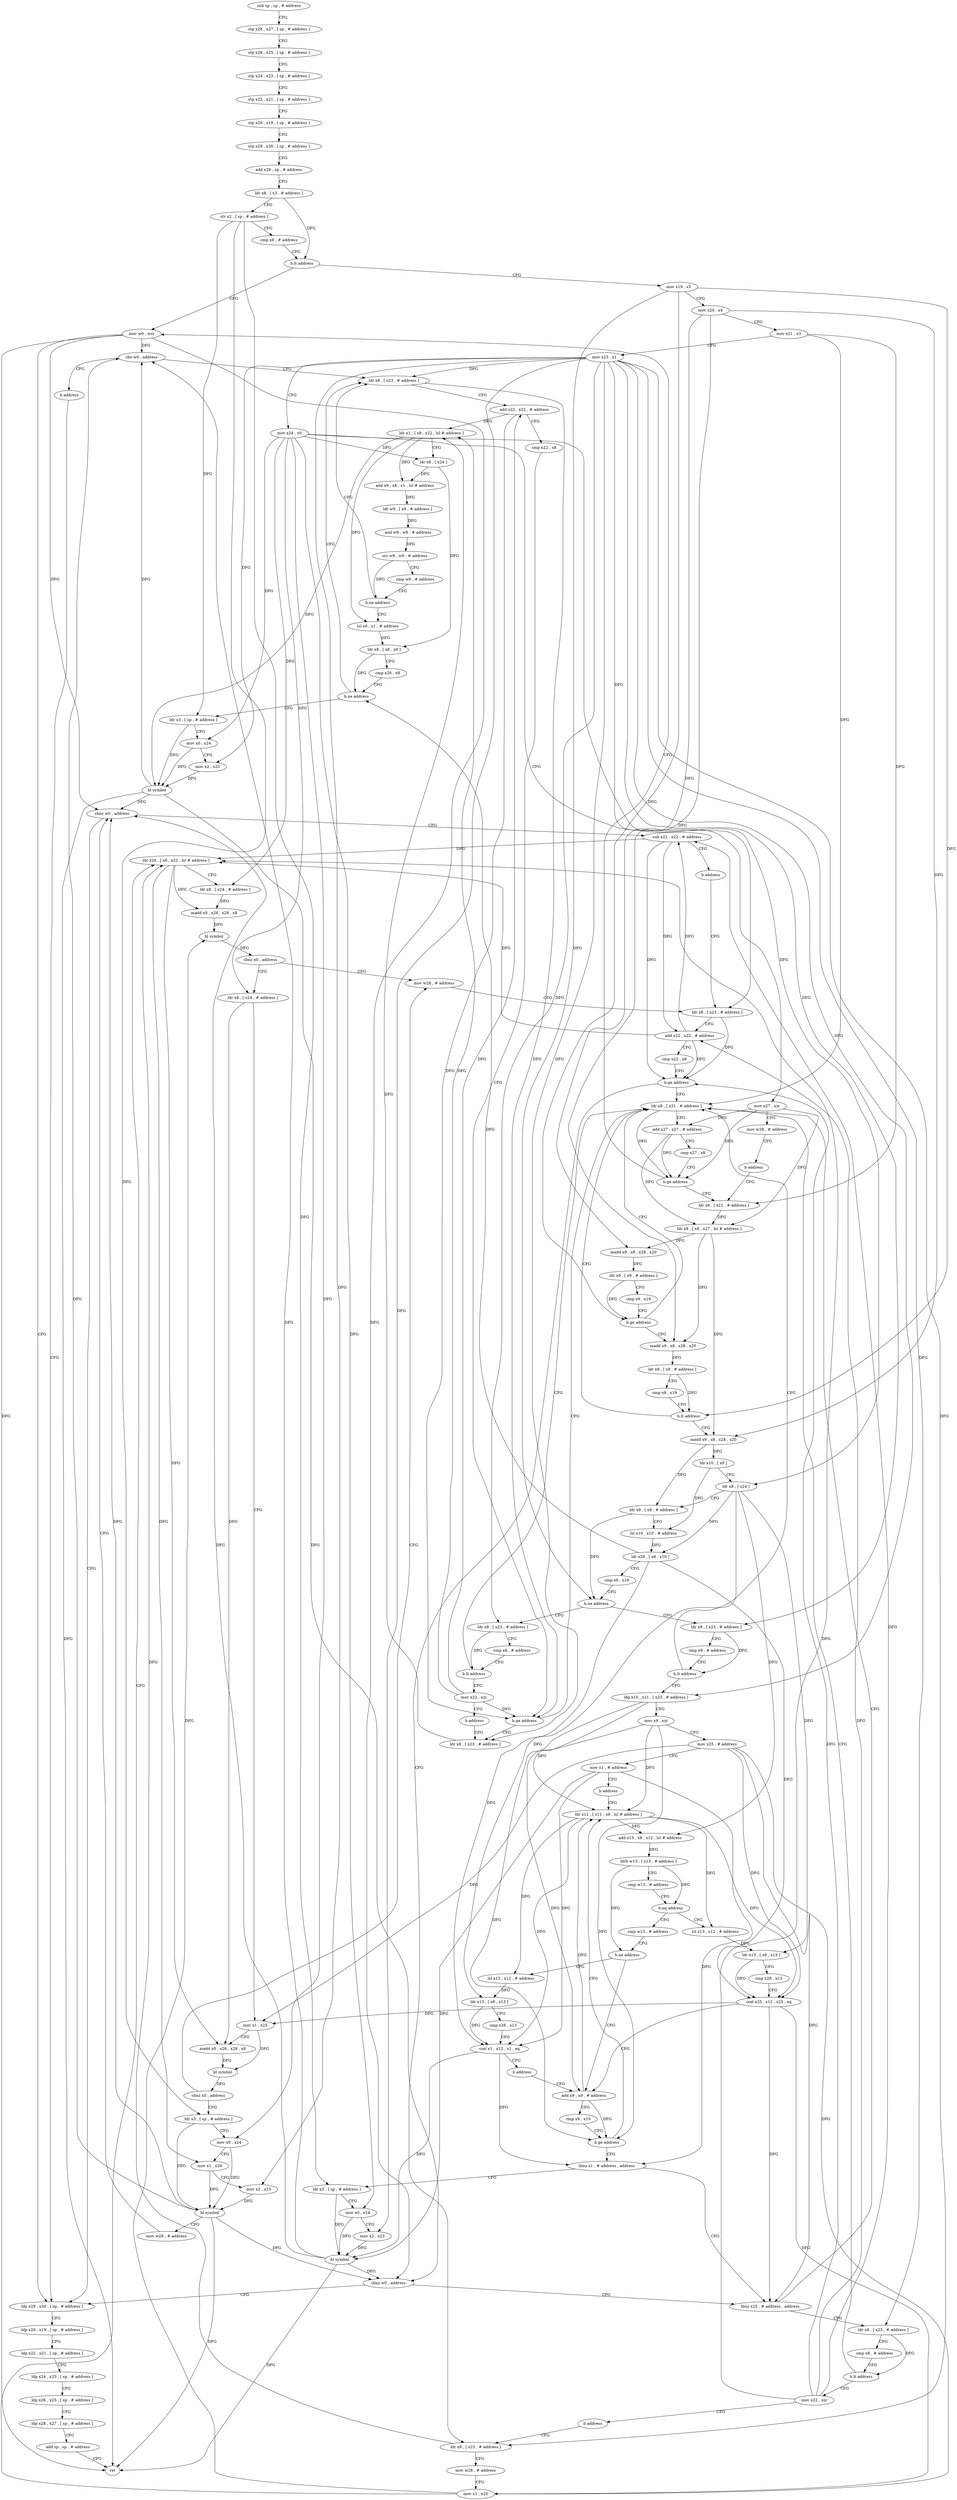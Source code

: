 digraph "func" {
"4278224" [label = "sub sp , sp , # address" ]
"4278228" [label = "stp x28 , x27 , [ sp , # address ]" ]
"4278232" [label = "stp x26 , x25 , [ sp , # address ]" ]
"4278236" [label = "stp x24 , x23 , [ sp , # address ]" ]
"4278240" [label = "stp x22 , x21 , [ sp , # address ]" ]
"4278244" [label = "stp x20 , x19 , [ sp , # address ]" ]
"4278248" [label = "stp x29 , x30 , [ sp , # address ]" ]
"4278252" [label = "add x29 , sp , # address" ]
"4278256" [label = "ldr x8 , [ x3 , # address ]" ]
"4278260" [label = "str x2 , [ sp , # address ]" ]
"4278264" [label = "cmp x8 , # address" ]
"4278268" [label = "b.lt address" ]
"4278768" [label = "mov w0 , wzr" ]
"4278272" [label = "mov x19 , x5" ]
"4278772" [label = "ldp x29 , x30 , [ sp , # address ]" ]
"4278276" [label = "mov x20 , x4" ]
"4278280" [label = "mov x21 , x3" ]
"4278284" [label = "mov x23 , x1" ]
"4278288" [label = "mov x24 , x0" ]
"4278292" [label = "mov x27 , xzr" ]
"4278296" [label = "mov w28 , # address" ]
"4278300" [label = "b address" ]
"4278320" [label = "ldr x8 , [ x21 , # address ]" ]
"4278324" [label = "ldr x8 , [ x8 , x27 , lsl # address ]" ]
"4278328" [label = "madd x9 , x8 , x28 , x20" ]
"4278332" [label = "ldr x9 , [ x9 , # address ]" ]
"4278336" [label = "cmp x9 , x19" ]
"4278340" [label = "b.ge address" ]
"4278304" [label = "ldr x8 , [ x21 , # address ]" ]
"4278344" [label = "madd x9 , x8 , x28 , x20" ]
"4278308" [label = "add x27 , x27 , # address" ]
"4278312" [label = "cmp x27 , x8" ]
"4278316" [label = "b.ge address" ]
"4278348" [label = "ldr x9 , [ x9 , # address ]" ]
"4278352" [label = "cmp x9 , x19" ]
"4278356" [label = "b.lt address" ]
"4278360" [label = "madd x9 , x8 , x28 , x20" ]
"4278364" [label = "ldr x10 , [ x9 ]" ]
"4278368" [label = "ldr x8 , [ x24 ]" ]
"4278372" [label = "ldr x9 , [ x9 , # address ]" ]
"4278376" [label = "lsl x10 , x10 , # address" ]
"4278380" [label = "ldr x26 , [ x8 , x10 ]" ]
"4278384" [label = "cmp x9 , x19" ]
"4278388" [label = "b.ne address" ]
"4278500" [label = "ldr x8 , [ x23 , # address ]" ]
"4278392" [label = "ldr x9 , [ x23 , # address ]" ]
"4278504" [label = "cmp x8 , # address" ]
"4278508" [label = "b.lt address" ]
"4278512" [label = "mov x22 , xzr" ]
"4278396" [label = "cmp x9 , # address" ]
"4278400" [label = "b.lt address" ]
"4278404" [label = "ldp x10 , x11 , [ x23 , # address ]" ]
"4278516" [label = "b address" ]
"4278536" [label = "ldr x8 , [ x23 , # address ]" ]
"4278408" [label = "mov x9 , xzr" ]
"4278412" [label = "mov x25 , # address" ]
"4278416" [label = "mov x1 , # address" ]
"4278420" [label = "b address" ]
"4278452" [label = "ldr x12 , [ x11 , x9 , lsl # address ]" ]
"4278540" [label = "ldr x1 , [ x8 , x22 , lsl # address ]" ]
"4278544" [label = "ldr x8 , [ x24 ]" ]
"4278548" [label = "add x9 , x8 , x1 , lsl # address" ]
"4278552" [label = "ldr w9 , [ x9 , # address ]" ]
"4278556" [label = "and w9 , w9 , # address" ]
"4278560" [label = "orr w9 , w9 , # address" ]
"4278564" [label = "cmp w9 , # address" ]
"4278568" [label = "b.ne address" ]
"4278520" [label = "ldr x8 , [ x23 , # address ]" ]
"4278572" [label = "lsl x9 , x1 , # address" ]
"4278456" [label = "add x13 , x8 , x12 , lsl # address" ]
"4278460" [label = "ldrb w13 , [ x13 , # address ]" ]
"4278464" [label = "cmp w13 , # address" ]
"4278468" [label = "b.eq address" ]
"4278424" [label = "lsl x13 , x12 , # address" ]
"4278472" [label = "cmp w13 , # address" ]
"4278524" [label = "add x22 , x22 , # address" ]
"4278528" [label = "cmp x22 , x8" ]
"4278532" [label = "b.ge address" ]
"4278576" [label = "ldr x8 , [ x8 , x9 ]" ]
"4278580" [label = "cmp x26 , x8" ]
"4278584" [label = "b.ne address" ]
"4278588" [label = "ldr x3 , [ sp , # address ]" ]
"4278428" [label = "ldr x13 , [ x8 , x13 ]" ]
"4278432" [label = "cmp x26 , x13" ]
"4278436" [label = "csel x25 , x12 , x25 , eq" ]
"4278440" [label = "add x9 , x9 , # address" ]
"4278476" [label = "b.ne address" ]
"4278480" [label = "lsl x13 , x12 , # address" ]
"4278592" [label = "mov x0 , x24" ]
"4278596" [label = "mov x2 , x23" ]
"4278600" [label = "bl symbol" ]
"4278604" [label = "cbz w0 , address" ]
"4278608" [label = "b address" ]
"4278612" [label = "tbnz x1 , # address , address" ]
"4278636" [label = "tbnz x25 , # address , address" ]
"4278616" [label = "ldr x3 , [ sp , # address ]" ]
"4278444" [label = "cmp x9 , x10" ]
"4278448" [label = "b.ge address" ]
"4278484" [label = "ldr x13 , [ x8 , x13 ]" ]
"4278488" [label = "cmp x26 , x13" ]
"4278492" [label = "csel x1 , x12 , x1 , eq" ]
"4278496" [label = "b address" ]
"4278640" [label = "ldr x8 , [ x23 , # address ]" ]
"4278620" [label = "mov x0 , x24" ]
"4278624" [label = "mov x2 , x23" ]
"4278628" [label = "bl symbol" ]
"4278632" [label = "cbnz w0 , address" ]
"4278776" [label = "ldp x20 , x19 , [ sp , # address ]" ]
"4278780" [label = "ldp x22 , x21 , [ sp , # address ]" ]
"4278784" [label = "ldp x24 , x23 , [ sp , # address ]" ]
"4278788" [label = "ldp x26 , x25 , [ sp , # address ]" ]
"4278792" [label = "ldp x28 , x27 , [ sp , # address ]" ]
"4278796" [label = "add sp , sp , # address" ]
"4278800" [label = "ret" ]
"4278644" [label = "cmp x8 , # address" ]
"4278648" [label = "b.lt address" ]
"4278652" [label = "mov x22 , xzr" ]
"4278656" [label = "b address" ]
"4278680" [label = "ldr x8 , [ x23 , # address ]" ]
"4278684" [label = "mov w28 , # address" ]
"4278688" [label = "mov x1 , x25" ]
"4278692" [label = "ldr x26 , [ x8 , x22 , lsl # address ]" ]
"4278696" [label = "ldr x8 , [ x24 , # address ]" ]
"4278700" [label = "madd x0 , x26 , x28 , x8" ]
"4278704" [label = "bl symbol" ]
"4278708" [label = "cbnz x0 , address" ]
"4278660" [label = "mov w28 , # address" ]
"4278712" [label = "ldr x8 , [ x24 , # address ]" ]
"4278664" [label = "ldr x8 , [ x23 , # address ]" ]
"4278716" [label = "mov x1 , x25" ]
"4278720" [label = "madd x0 , x26 , x28 , x8" ]
"4278724" [label = "bl symbol" ]
"4278728" [label = "cbnz x0 , address" ]
"4278732" [label = "ldr x3 , [ sp , # address ]" ]
"4278736" [label = "mov x0 , x24" ]
"4278740" [label = "mov x1 , x26" ]
"4278744" [label = "mov x2 , x23" ]
"4278748" [label = "bl symbol" ]
"4278752" [label = "mov w28 , # address" ]
"4278756" [label = "cbnz w0 , address" ]
"4278760" [label = "sub x22 , x22 , # address" ]
"4278764" [label = "b address" ]
"4278668" [label = "add x22 , x22 , # address" ]
"4278672" [label = "cmp x22 , x8" ]
"4278676" [label = "b.ge address" ]
"4278224" -> "4278228" [ label = "CFG" ]
"4278228" -> "4278232" [ label = "CFG" ]
"4278232" -> "4278236" [ label = "CFG" ]
"4278236" -> "4278240" [ label = "CFG" ]
"4278240" -> "4278244" [ label = "CFG" ]
"4278244" -> "4278248" [ label = "CFG" ]
"4278248" -> "4278252" [ label = "CFG" ]
"4278252" -> "4278256" [ label = "CFG" ]
"4278256" -> "4278260" [ label = "CFG" ]
"4278256" -> "4278268" [ label = "DFG" ]
"4278260" -> "4278264" [ label = "CFG" ]
"4278260" -> "4278588" [ label = "DFG" ]
"4278260" -> "4278616" [ label = "DFG" ]
"4278260" -> "4278732" [ label = "DFG" ]
"4278264" -> "4278268" [ label = "CFG" ]
"4278268" -> "4278768" [ label = "CFG" ]
"4278268" -> "4278272" [ label = "CFG" ]
"4278768" -> "4278772" [ label = "CFG" ]
"4278768" -> "4278800" [ label = "DFG" ]
"4278768" -> "4278604" [ label = "DFG" ]
"4278768" -> "4278632" [ label = "DFG" ]
"4278768" -> "4278756" [ label = "DFG" ]
"4278272" -> "4278276" [ label = "CFG" ]
"4278272" -> "4278340" [ label = "DFG" ]
"4278272" -> "4278356" [ label = "DFG" ]
"4278272" -> "4278388" [ label = "DFG" ]
"4278772" -> "4278776" [ label = "CFG" ]
"4278276" -> "4278280" [ label = "CFG" ]
"4278276" -> "4278328" [ label = "DFG" ]
"4278276" -> "4278344" [ label = "DFG" ]
"4278276" -> "4278360" [ label = "DFG" ]
"4278280" -> "4278284" [ label = "CFG" ]
"4278280" -> "4278320" [ label = "DFG" ]
"4278280" -> "4278304" [ label = "DFG" ]
"4278284" -> "4278288" [ label = "CFG" ]
"4278284" -> "4278500" [ label = "DFG" ]
"4278284" -> "4278392" [ label = "DFG" ]
"4278284" -> "4278404" [ label = "DFG" ]
"4278284" -> "4278536" [ label = "DFG" ]
"4278284" -> "4278520" [ label = "DFG" ]
"4278284" -> "4278596" [ label = "DFG" ]
"4278284" -> "4278624" [ label = "DFG" ]
"4278284" -> "4278640" [ label = "DFG" ]
"4278284" -> "4278680" [ label = "DFG" ]
"4278284" -> "4278664" [ label = "DFG" ]
"4278284" -> "4278744" [ label = "DFG" ]
"4278288" -> "4278292" [ label = "CFG" ]
"4278288" -> "4278368" [ label = "DFG" ]
"4278288" -> "4278544" [ label = "DFG" ]
"4278288" -> "4278592" [ label = "DFG" ]
"4278288" -> "4278620" [ label = "DFG" ]
"4278288" -> "4278696" [ label = "DFG" ]
"4278288" -> "4278712" [ label = "DFG" ]
"4278288" -> "4278736" [ label = "DFG" ]
"4278292" -> "4278296" [ label = "CFG" ]
"4278292" -> "4278324" [ label = "DFG" ]
"4278292" -> "4278308" [ label = "DFG" ]
"4278292" -> "4278316" [ label = "DFG" ]
"4278296" -> "4278300" [ label = "CFG" ]
"4278300" -> "4278320" [ label = "CFG" ]
"4278320" -> "4278324" [ label = "DFG" ]
"4278324" -> "4278328" [ label = "DFG" ]
"4278324" -> "4278344" [ label = "DFG" ]
"4278324" -> "4278360" [ label = "DFG" ]
"4278328" -> "4278332" [ label = "DFG" ]
"4278332" -> "4278336" [ label = "CFG" ]
"4278332" -> "4278340" [ label = "DFG" ]
"4278336" -> "4278340" [ label = "CFG" ]
"4278340" -> "4278304" [ label = "CFG" ]
"4278340" -> "4278344" [ label = "CFG" ]
"4278304" -> "4278308" [ label = "CFG" ]
"4278304" -> "4278316" [ label = "DFG" ]
"4278344" -> "4278348" [ label = "DFG" ]
"4278308" -> "4278312" [ label = "CFG" ]
"4278308" -> "4278324" [ label = "DFG" ]
"4278308" -> "4278316" [ label = "DFG" ]
"4278312" -> "4278316" [ label = "CFG" ]
"4278316" -> "4278768" [ label = "CFG" ]
"4278316" -> "4278320" [ label = "CFG" ]
"4278348" -> "4278352" [ label = "CFG" ]
"4278348" -> "4278356" [ label = "DFG" ]
"4278352" -> "4278356" [ label = "CFG" ]
"4278356" -> "4278304" [ label = "CFG" ]
"4278356" -> "4278360" [ label = "CFG" ]
"4278360" -> "4278364" [ label = "DFG" ]
"4278360" -> "4278372" [ label = "DFG" ]
"4278364" -> "4278368" [ label = "CFG" ]
"4278364" -> "4278376" [ label = "DFG" ]
"4278368" -> "4278372" [ label = "CFG" ]
"4278368" -> "4278380" [ label = "DFG" ]
"4278368" -> "4278456" [ label = "DFG" ]
"4278368" -> "4278428" [ label = "DFG" ]
"4278368" -> "4278484" [ label = "DFG" ]
"4278372" -> "4278376" [ label = "CFG" ]
"4278372" -> "4278388" [ label = "DFG" ]
"4278376" -> "4278380" [ label = "DFG" ]
"4278380" -> "4278384" [ label = "CFG" ]
"4278380" -> "4278584" [ label = "DFG" ]
"4278380" -> "4278436" [ label = "DFG" ]
"4278380" -> "4278492" [ label = "DFG" ]
"4278384" -> "4278388" [ label = "CFG" ]
"4278388" -> "4278500" [ label = "CFG" ]
"4278388" -> "4278392" [ label = "CFG" ]
"4278500" -> "4278504" [ label = "CFG" ]
"4278500" -> "4278508" [ label = "DFG" ]
"4278392" -> "4278396" [ label = "CFG" ]
"4278392" -> "4278400" [ label = "DFG" ]
"4278504" -> "4278508" [ label = "CFG" ]
"4278508" -> "4278304" [ label = "CFG" ]
"4278508" -> "4278512" [ label = "CFG" ]
"4278512" -> "4278516" [ label = "CFG" ]
"4278512" -> "4278540" [ label = "DFG" ]
"4278512" -> "4278524" [ label = "DFG" ]
"4278512" -> "4278532" [ label = "DFG" ]
"4278396" -> "4278400" [ label = "CFG" ]
"4278400" -> "4278304" [ label = "CFG" ]
"4278400" -> "4278404" [ label = "CFG" ]
"4278404" -> "4278408" [ label = "CFG" ]
"4278404" -> "4278448" [ label = "DFG" ]
"4278404" -> "4278452" [ label = "DFG" ]
"4278516" -> "4278536" [ label = "CFG" ]
"4278536" -> "4278540" [ label = "DFG" ]
"4278408" -> "4278412" [ label = "CFG" ]
"4278408" -> "4278452" [ label = "DFG" ]
"4278408" -> "4278440" [ label = "DFG" ]
"4278408" -> "4278448" [ label = "DFG" ]
"4278412" -> "4278416" [ label = "CFG" ]
"4278412" -> "4278436" [ label = "DFG" ]
"4278412" -> "4278636" [ label = "DFG" ]
"4278412" -> "4278688" [ label = "DFG" ]
"4278412" -> "4278716" [ label = "DFG" ]
"4278416" -> "4278420" [ label = "CFG" ]
"4278416" -> "4278612" [ label = "DFG" ]
"4278416" -> "4278492" [ label = "DFG" ]
"4278416" -> "4278628" [ label = "DFG" ]
"4278420" -> "4278452" [ label = "CFG" ]
"4278452" -> "4278456" [ label = "DFG" ]
"4278452" -> "4278424" [ label = "DFG" ]
"4278452" -> "4278436" [ label = "DFG" ]
"4278452" -> "4278480" [ label = "DFG" ]
"4278452" -> "4278492" [ label = "DFG" ]
"4278540" -> "4278544" [ label = "CFG" ]
"4278540" -> "4278548" [ label = "DFG" ]
"4278540" -> "4278572" [ label = "DFG" ]
"4278540" -> "4278600" [ label = "DFG" ]
"4278544" -> "4278548" [ label = "DFG" ]
"4278544" -> "4278576" [ label = "DFG" ]
"4278548" -> "4278552" [ label = "DFG" ]
"4278552" -> "4278556" [ label = "DFG" ]
"4278556" -> "4278560" [ label = "DFG" ]
"4278560" -> "4278564" [ label = "CFG" ]
"4278560" -> "4278568" [ label = "DFG" ]
"4278564" -> "4278568" [ label = "CFG" ]
"4278568" -> "4278520" [ label = "CFG" ]
"4278568" -> "4278572" [ label = "CFG" ]
"4278520" -> "4278524" [ label = "CFG" ]
"4278520" -> "4278532" [ label = "DFG" ]
"4278572" -> "4278576" [ label = "DFG" ]
"4278456" -> "4278460" [ label = "DFG" ]
"4278460" -> "4278464" [ label = "CFG" ]
"4278460" -> "4278468" [ label = "DFG" ]
"4278460" -> "4278476" [ label = "DFG" ]
"4278464" -> "4278468" [ label = "CFG" ]
"4278468" -> "4278424" [ label = "CFG" ]
"4278468" -> "4278472" [ label = "CFG" ]
"4278424" -> "4278428" [ label = "DFG" ]
"4278472" -> "4278476" [ label = "CFG" ]
"4278524" -> "4278528" [ label = "CFG" ]
"4278524" -> "4278540" [ label = "DFG" ]
"4278524" -> "4278532" [ label = "DFG" ]
"4278528" -> "4278532" [ label = "CFG" ]
"4278532" -> "4278304" [ label = "CFG" ]
"4278532" -> "4278536" [ label = "CFG" ]
"4278576" -> "4278580" [ label = "CFG" ]
"4278576" -> "4278584" [ label = "DFG" ]
"4278580" -> "4278584" [ label = "CFG" ]
"4278584" -> "4278520" [ label = "CFG" ]
"4278584" -> "4278588" [ label = "CFG" ]
"4278588" -> "4278592" [ label = "CFG" ]
"4278588" -> "4278600" [ label = "DFG" ]
"4278428" -> "4278432" [ label = "CFG" ]
"4278428" -> "4278436" [ label = "DFG" ]
"4278432" -> "4278436" [ label = "CFG" ]
"4278436" -> "4278440" [ label = "CFG" ]
"4278436" -> "4278636" [ label = "DFG" ]
"4278436" -> "4278688" [ label = "DFG" ]
"4278436" -> "4278716" [ label = "DFG" ]
"4278440" -> "4278444" [ label = "CFG" ]
"4278440" -> "4278452" [ label = "DFG" ]
"4278440" -> "4278448" [ label = "DFG" ]
"4278476" -> "4278440" [ label = "CFG" ]
"4278476" -> "4278480" [ label = "CFG" ]
"4278480" -> "4278484" [ label = "DFG" ]
"4278592" -> "4278596" [ label = "CFG" ]
"4278592" -> "4278600" [ label = "DFG" ]
"4278596" -> "4278600" [ label = "DFG" ]
"4278600" -> "4278604" [ label = "DFG" ]
"4278600" -> "4278800" [ label = "DFG" ]
"4278600" -> "4278632" [ label = "DFG" ]
"4278600" -> "4278756" [ label = "DFG" ]
"4278604" -> "4278520" [ label = "CFG" ]
"4278604" -> "4278608" [ label = "CFG" ]
"4278608" -> "4278772" [ label = "CFG" ]
"4278612" -> "4278636" [ label = "CFG" ]
"4278612" -> "4278616" [ label = "CFG" ]
"4278636" -> "4278304" [ label = "CFG" ]
"4278636" -> "4278640" [ label = "CFG" ]
"4278616" -> "4278620" [ label = "CFG" ]
"4278616" -> "4278628" [ label = "DFG" ]
"4278444" -> "4278448" [ label = "CFG" ]
"4278448" -> "4278612" [ label = "CFG" ]
"4278448" -> "4278452" [ label = "CFG" ]
"4278484" -> "4278488" [ label = "CFG" ]
"4278484" -> "4278492" [ label = "DFG" ]
"4278488" -> "4278492" [ label = "CFG" ]
"4278492" -> "4278496" [ label = "CFG" ]
"4278492" -> "4278612" [ label = "DFG" ]
"4278492" -> "4278628" [ label = "DFG" ]
"4278496" -> "4278440" [ label = "CFG" ]
"4278640" -> "4278644" [ label = "CFG" ]
"4278640" -> "4278648" [ label = "DFG" ]
"4278620" -> "4278624" [ label = "CFG" ]
"4278620" -> "4278628" [ label = "DFG" ]
"4278624" -> "4278628" [ label = "DFG" ]
"4278628" -> "4278632" [ label = "DFG" ]
"4278628" -> "4278604" [ label = "DFG" ]
"4278628" -> "4278800" [ label = "DFG" ]
"4278628" -> "4278756" [ label = "DFG" ]
"4278632" -> "4278772" [ label = "CFG" ]
"4278632" -> "4278636" [ label = "CFG" ]
"4278776" -> "4278780" [ label = "CFG" ]
"4278780" -> "4278784" [ label = "CFG" ]
"4278784" -> "4278788" [ label = "CFG" ]
"4278788" -> "4278792" [ label = "CFG" ]
"4278792" -> "4278796" [ label = "CFG" ]
"4278796" -> "4278800" [ label = "CFG" ]
"4278644" -> "4278648" [ label = "CFG" ]
"4278648" -> "4278304" [ label = "CFG" ]
"4278648" -> "4278652" [ label = "CFG" ]
"4278652" -> "4278656" [ label = "CFG" ]
"4278652" -> "4278692" [ label = "DFG" ]
"4278652" -> "4278668" [ label = "DFG" ]
"4278652" -> "4278676" [ label = "DFG" ]
"4278652" -> "4278760" [ label = "DFG" ]
"4278656" -> "4278680" [ label = "CFG" ]
"4278680" -> "4278684" [ label = "CFG" ]
"4278680" -> "4278692" [ label = "DFG" ]
"4278684" -> "4278688" [ label = "CFG" ]
"4278688" -> "4278692" [ label = "CFG" ]
"4278688" -> "4278704" [ label = "DFG" ]
"4278692" -> "4278696" [ label = "CFG" ]
"4278692" -> "4278700" [ label = "DFG" ]
"4278692" -> "4278720" [ label = "DFG" ]
"4278692" -> "4278740" [ label = "DFG" ]
"4278696" -> "4278700" [ label = "DFG" ]
"4278700" -> "4278704" [ label = "DFG" ]
"4278704" -> "4278708" [ label = "DFG" ]
"4278708" -> "4278660" [ label = "CFG" ]
"4278708" -> "4278712" [ label = "CFG" ]
"4278660" -> "4278664" [ label = "CFG" ]
"4278712" -> "4278716" [ label = "CFG" ]
"4278712" -> "4278720" [ label = "DFG" ]
"4278664" -> "4278668" [ label = "CFG" ]
"4278664" -> "4278676" [ label = "DFG" ]
"4278716" -> "4278720" [ label = "CFG" ]
"4278716" -> "4278724" [ label = "DFG" ]
"4278720" -> "4278724" [ label = "DFG" ]
"4278724" -> "4278728" [ label = "DFG" ]
"4278728" -> "4278660" [ label = "CFG" ]
"4278728" -> "4278732" [ label = "CFG" ]
"4278732" -> "4278736" [ label = "CFG" ]
"4278732" -> "4278748" [ label = "DFG" ]
"4278736" -> "4278740" [ label = "CFG" ]
"4278736" -> "4278748" [ label = "DFG" ]
"4278740" -> "4278744" [ label = "CFG" ]
"4278740" -> "4278748" [ label = "DFG" ]
"4278744" -> "4278748" [ label = "DFG" ]
"4278748" -> "4278752" [ label = "CFG" ]
"4278748" -> "4278604" [ label = "DFG" ]
"4278748" -> "4278632" [ label = "DFG" ]
"4278748" -> "4278800" [ label = "DFG" ]
"4278748" -> "4278756" [ label = "DFG" ]
"4278752" -> "4278756" [ label = "CFG" ]
"4278756" -> "4278772" [ label = "CFG" ]
"4278756" -> "4278760" [ label = "CFG" ]
"4278760" -> "4278764" [ label = "CFG" ]
"4278760" -> "4278692" [ label = "DFG" ]
"4278760" -> "4278668" [ label = "DFG" ]
"4278760" -> "4278676" [ label = "DFG" ]
"4278764" -> "4278664" [ label = "CFG" ]
"4278668" -> "4278672" [ label = "CFG" ]
"4278668" -> "4278692" [ label = "DFG" ]
"4278668" -> "4278676" [ label = "DFG" ]
"4278668" -> "4278760" [ label = "DFG" ]
"4278672" -> "4278676" [ label = "CFG" ]
"4278676" -> "4278304" [ label = "CFG" ]
"4278676" -> "4278680" [ label = "CFG" ]
}
